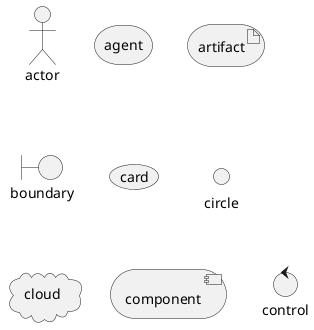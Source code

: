 @startuml
skinparam roundCorner 50
actor actor
agent agent
artifact artifact
boundary boundary
card card
circle circle
cloud cloud
component component
control control
@enduml